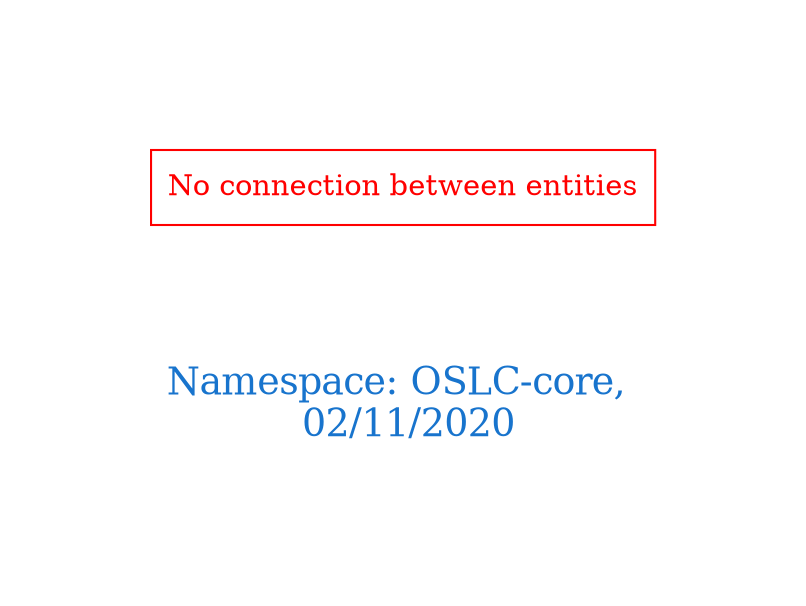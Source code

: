 digraph OGIT_ontology {
 graph [ rankdir= LR,pad=1 
fontsize = 18,
fontcolor= dodgerblue3,label = "\n\n\nNamespace: OSLC-core, \n 02/11/2020"];
node[shape=polygon];
edge [  color="gray81"];

"No connection between entities" [fontcolor = "red",color="red", shape="polygon"]
}
